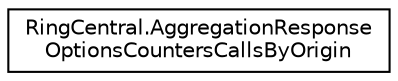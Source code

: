 digraph "Graphical Class Hierarchy"
{
 // LATEX_PDF_SIZE
  edge [fontname="Helvetica",fontsize="10",labelfontname="Helvetica",labelfontsize="10"];
  node [fontname="Helvetica",fontsize="10",shape=record];
  rankdir="LR";
  Node0 [label="RingCentral.AggregationResponse\lOptionsCountersCallsByOrigin",height=0.2,width=0.4,color="black", fillcolor="white", style="filled",URL="$classRingCentral_1_1AggregationResponseOptionsCountersCallsByOrigin.html",tooltip=" "];
}
